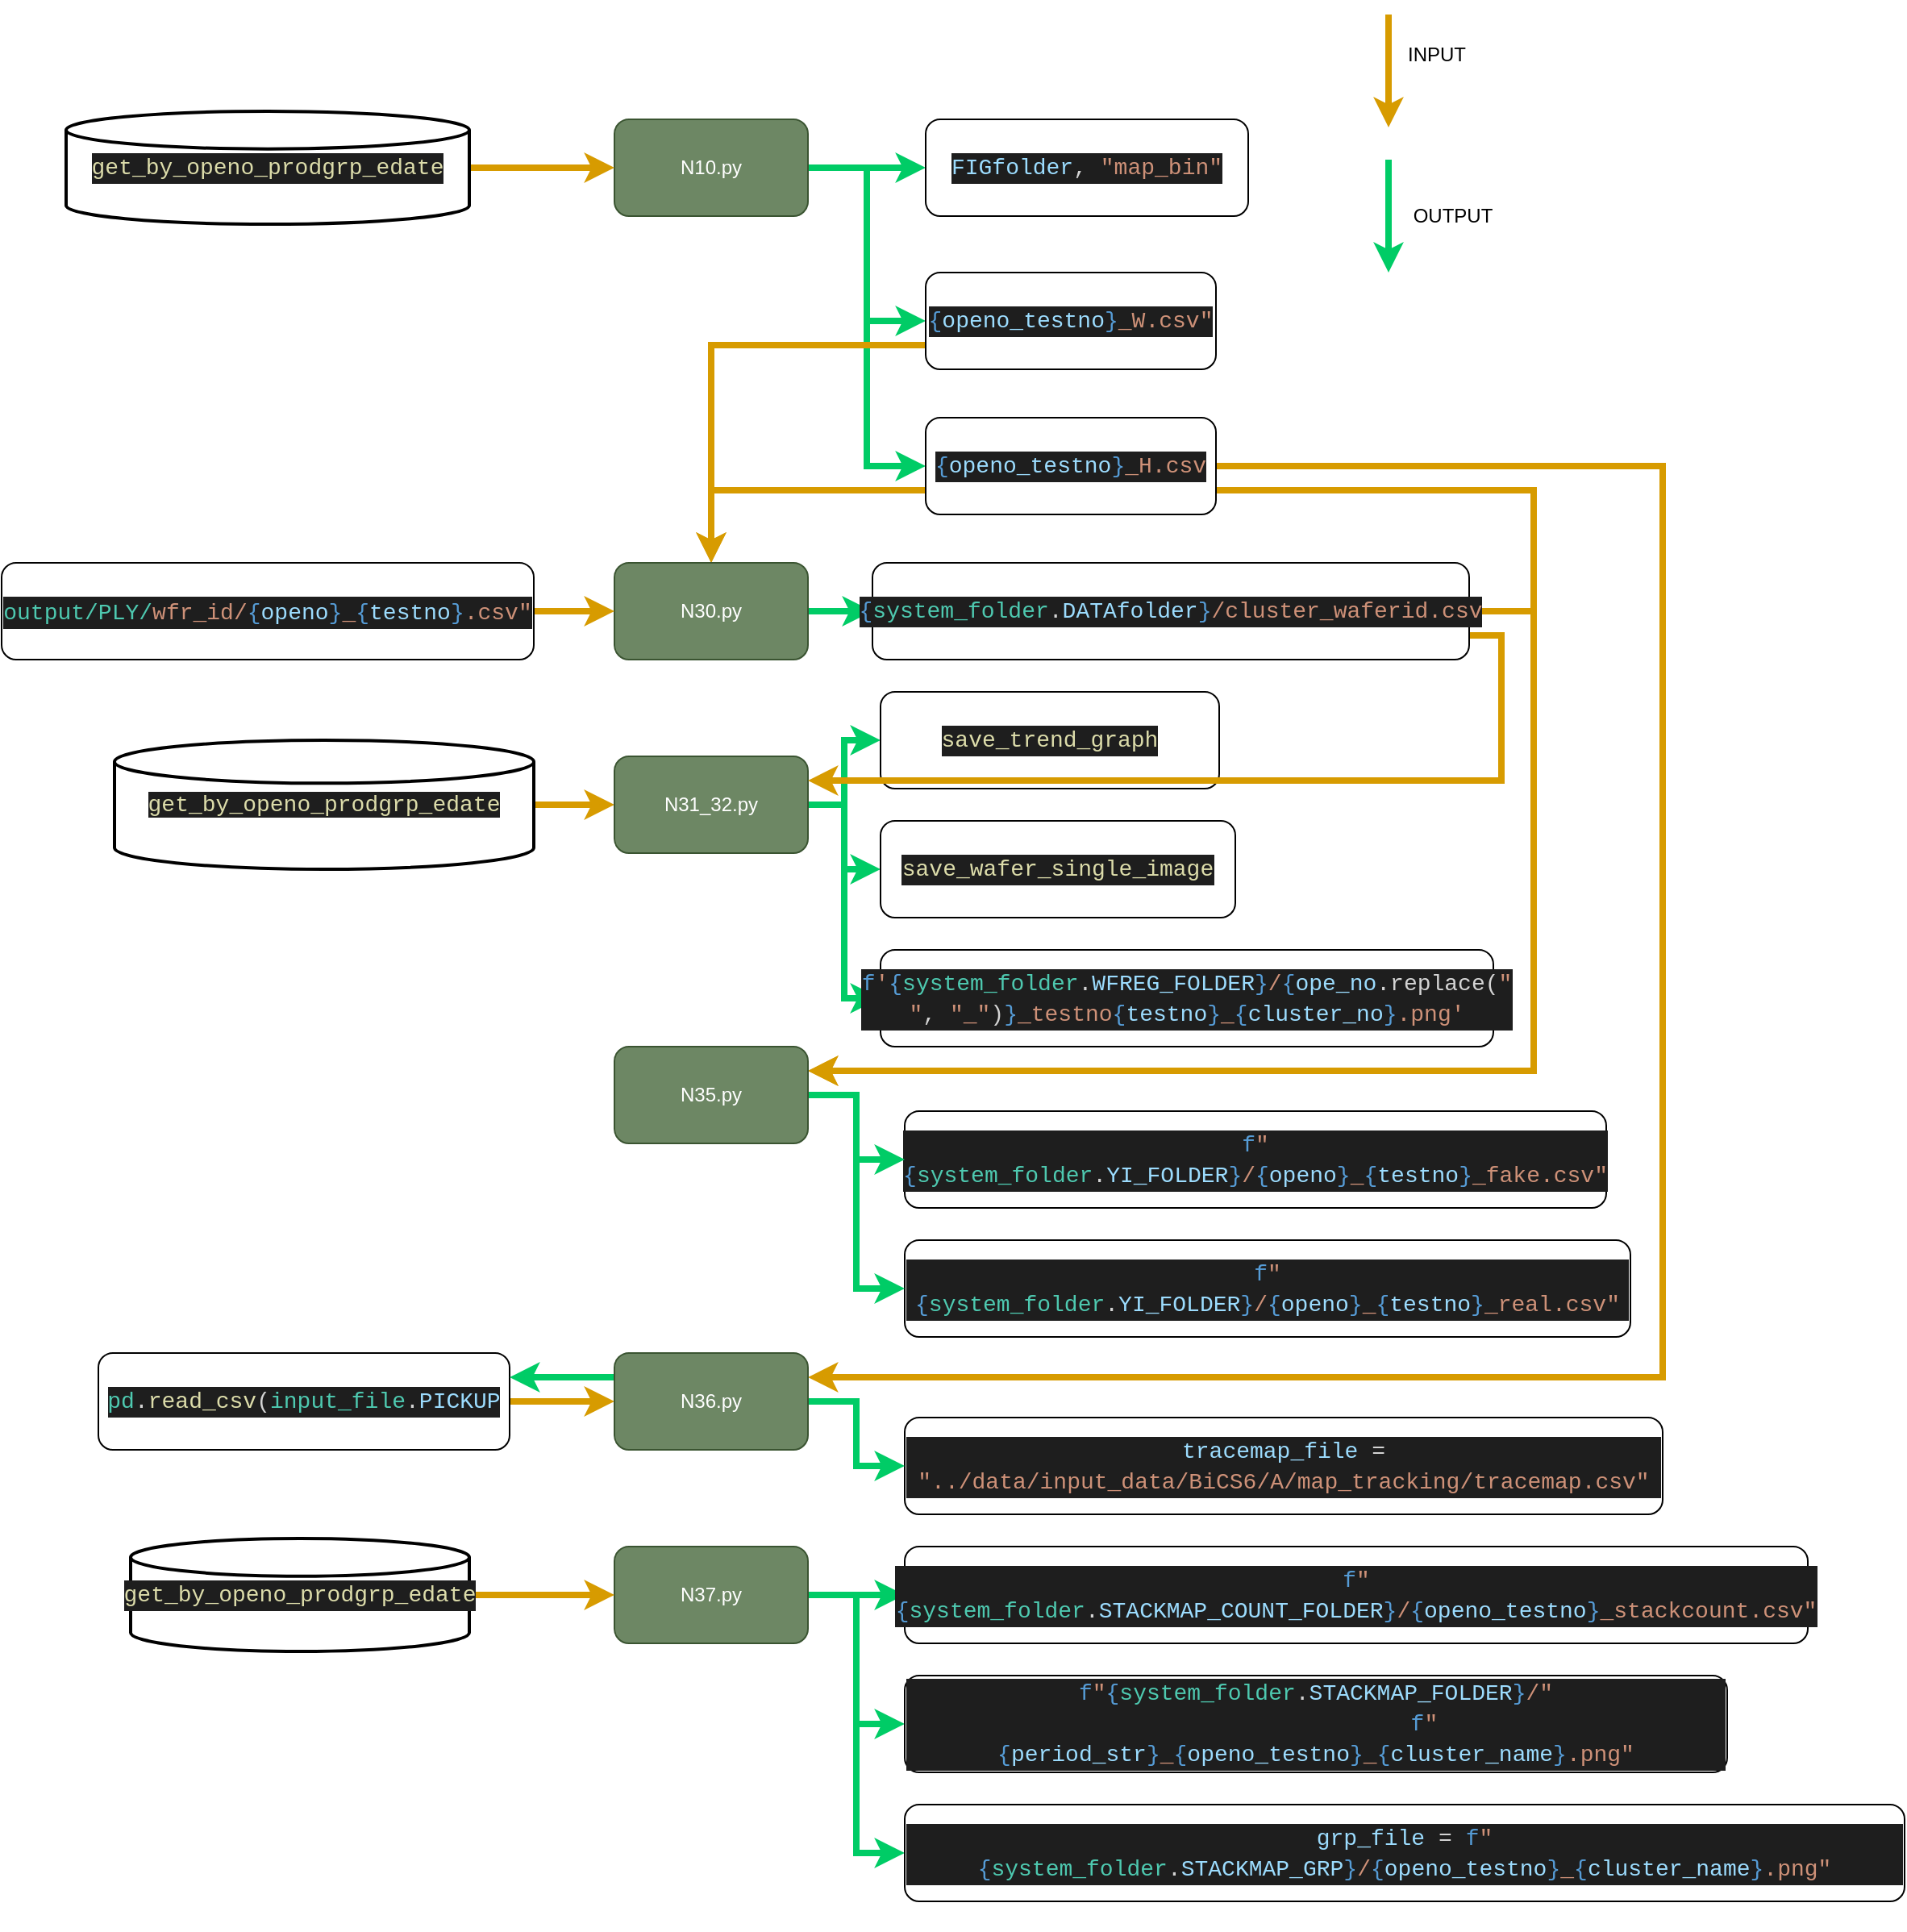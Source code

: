 <mxfile version="15.5.2" type="github">
  <diagram id="6iDU32mY2Nc6CBhis08E" name="Page-1">
    <mxGraphModel dx="2090" dy="643" grid="1" gridSize="10" guides="1" tooltips="1" connect="1" arrows="1" fold="1" page="1" pageScale="1" pageWidth="850" pageHeight="1100" math="0" shadow="0">
      <root>
        <mxCell id="0" />
        <mxCell id="1" parent="0" />
        <mxCell id="aXDBIrbwVsfuyC3R2ou0-71" style="edgeStyle=orthogonalEdgeStyle;rounded=0;orthogonalLoop=1;jettySize=auto;html=1;exitX=1;exitY=0.5;exitDx=0;exitDy=0;entryX=0;entryY=0.5;entryDx=0;entryDy=0;strokeColor=#00CC66;strokeWidth=4;" edge="1" parent="1" source="aXDBIrbwVsfuyC3R2ou0-1" target="aXDBIrbwVsfuyC3R2ou0-23">
          <mxGeometry relative="1" as="geometry" />
        </mxCell>
        <mxCell id="aXDBIrbwVsfuyC3R2ou0-72" style="edgeStyle=orthogonalEdgeStyle;rounded=0;orthogonalLoop=1;jettySize=auto;html=1;exitX=1;exitY=0.5;exitDx=0;exitDy=0;entryX=0;entryY=0.5;entryDx=0;entryDy=0;strokeColor=#00CC66;strokeWidth=4;" edge="1" parent="1" source="aXDBIrbwVsfuyC3R2ou0-1" target="aXDBIrbwVsfuyC3R2ou0-7">
          <mxGeometry relative="1" as="geometry" />
        </mxCell>
        <mxCell id="aXDBIrbwVsfuyC3R2ou0-73" style="edgeStyle=orthogonalEdgeStyle;rounded=0;orthogonalLoop=1;jettySize=auto;html=1;exitX=1;exitY=0.5;exitDx=0;exitDy=0;entryX=0;entryY=0.5;entryDx=0;entryDy=0;strokeColor=#00CC66;strokeWidth=4;" edge="1" parent="1" source="aXDBIrbwVsfuyC3R2ou0-1" target="aXDBIrbwVsfuyC3R2ou0-8">
          <mxGeometry relative="1" as="geometry" />
        </mxCell>
        <mxCell id="aXDBIrbwVsfuyC3R2ou0-1" value="N10.py" style="rounded=1;whiteSpace=wrap;html=1;fillColor=#6d8764;strokeColor=#3A5431;fontColor=#ffffff;" vertex="1" parent="1">
          <mxGeometry x="260" y="105" width="120" height="60" as="geometry" />
        </mxCell>
        <mxCell id="aXDBIrbwVsfuyC3R2ou0-6" style="edgeStyle=orthogonalEdgeStyle;rounded=0;orthogonalLoop=1;jettySize=auto;html=1;fillColor=#ffe6cc;strokeColor=#D79B00;strokeWidth=4;" edge="1" parent="1">
          <mxGeometry relative="1" as="geometry">
            <mxPoint x="740" y="40" as="sourcePoint" />
            <mxPoint x="740" y="110" as="targetPoint" />
            <Array as="points">
              <mxPoint x="740" y="70" />
              <mxPoint x="740" y="70" />
            </Array>
          </mxGeometry>
        </mxCell>
        <mxCell id="aXDBIrbwVsfuyC3R2ou0-81" style="edgeStyle=orthogonalEdgeStyle;rounded=0;orthogonalLoop=1;jettySize=auto;html=1;exitX=0;exitY=0.75;exitDx=0;exitDy=0;entryX=0.5;entryY=0;entryDx=0;entryDy=0;strokeColor=#D79B00;strokeWidth=4;" edge="1" parent="1" source="aXDBIrbwVsfuyC3R2ou0-7" target="aXDBIrbwVsfuyC3R2ou0-16">
          <mxGeometry relative="1" as="geometry" />
        </mxCell>
        <mxCell id="aXDBIrbwVsfuyC3R2ou0-7" value="&lt;div style=&quot;color: rgb(212 , 212 , 212) ; background-color: rgb(30 , 30 , 30) ; font-family: &amp;#34;consolas&amp;#34; , &amp;#34;courier new&amp;#34; , monospace ; font-size: 14px ; line-height: 19px&quot;&gt;&lt;span style=&quot;color: #569cd6&quot;&gt;{&lt;/span&gt;&lt;span style=&quot;color: #9cdcfe&quot;&gt;openo_testno&lt;/span&gt;&lt;span style=&quot;color: #569cd6&quot;&gt;}&lt;/span&gt;&lt;span style=&quot;color: #ce9178&quot;&gt;_W.csv&quot;&lt;/span&gt;&lt;/div&gt;" style="rounded=1;whiteSpace=wrap;html=1;" vertex="1" parent="1">
          <mxGeometry x="453" y="200" width="180" height="60" as="geometry" />
        </mxCell>
        <mxCell id="aXDBIrbwVsfuyC3R2ou0-77" style="edgeStyle=orthogonalEdgeStyle;rounded=0;orthogonalLoop=1;jettySize=auto;html=1;exitX=0;exitY=0.75;exitDx=0;exitDy=0;entryX=0.5;entryY=0;entryDx=0;entryDy=0;strokeColor=#D79B00;strokeWidth=4;" edge="1" parent="1" source="aXDBIrbwVsfuyC3R2ou0-8" target="aXDBIrbwVsfuyC3R2ou0-16">
          <mxGeometry relative="1" as="geometry" />
        </mxCell>
        <mxCell id="aXDBIrbwVsfuyC3R2ou0-94" style="edgeStyle=orthogonalEdgeStyle;rounded=0;orthogonalLoop=1;jettySize=auto;html=1;exitX=1;exitY=0.75;exitDx=0;exitDy=0;entryX=1;entryY=0.25;entryDx=0;entryDy=0;strokeColor=#D79B00;strokeWidth=4;" edge="1" parent="1" source="aXDBIrbwVsfuyC3R2ou0-8" target="aXDBIrbwVsfuyC3R2ou0-88">
          <mxGeometry relative="1" as="geometry">
            <Array as="points">
              <mxPoint x="830" y="335" />
              <mxPoint x="830" y="695" />
            </Array>
          </mxGeometry>
        </mxCell>
        <mxCell id="aXDBIrbwVsfuyC3R2ou0-100" style="edgeStyle=orthogonalEdgeStyle;rounded=0;orthogonalLoop=1;jettySize=auto;html=1;exitX=1;exitY=0.5;exitDx=0;exitDy=0;entryX=1;entryY=0.25;entryDx=0;entryDy=0;strokeColor=#D79B00;strokeWidth=4;" edge="1" parent="1" source="aXDBIrbwVsfuyC3R2ou0-8" target="aXDBIrbwVsfuyC3R2ou0-99">
          <mxGeometry relative="1" as="geometry">
            <Array as="points">
              <mxPoint x="910" y="320" />
              <mxPoint x="910" y="885" />
            </Array>
          </mxGeometry>
        </mxCell>
        <mxCell id="aXDBIrbwVsfuyC3R2ou0-8" value="&lt;div style=&quot;color: rgb(212 , 212 , 212) ; background-color: rgb(30 , 30 , 30) ; font-family: &amp;#34;consolas&amp;#34; , &amp;#34;courier new&amp;#34; , monospace ; font-size: 14px ; line-height: 19px&quot;&gt;&lt;div style=&quot;font-family: &amp;#34;consolas&amp;#34; , &amp;#34;courier new&amp;#34; , monospace ; line-height: 19px&quot;&gt;&lt;span style=&quot;color: #569cd6&quot;&gt;{&lt;/span&gt;&lt;span style=&quot;color: #9cdcfe&quot;&gt;openo_testno&lt;/span&gt;&lt;span style=&quot;color: #569cd6&quot;&gt;}&lt;/span&gt;&lt;span style=&quot;color: #ce9178&quot;&gt;_H.csv&lt;/span&gt;&lt;/div&gt;&lt;/div&gt;" style="rounded=1;whiteSpace=wrap;html=1;" vertex="1" parent="1">
          <mxGeometry x="453" y="290" width="180" height="60" as="geometry" />
        </mxCell>
        <mxCell id="aXDBIrbwVsfuyC3R2ou0-13" style="edgeStyle=orthogonalEdgeStyle;rounded=0;orthogonalLoop=1;jettySize=auto;html=1;fillColor=#ffe6cc;strokeColor=#00CC66;strokeWidth=4;" edge="1" parent="1">
          <mxGeometry relative="1" as="geometry">
            <mxPoint x="740" y="130" as="sourcePoint" />
            <mxPoint x="740" y="200" as="targetPoint" />
            <Array as="points">
              <mxPoint x="740" y="180" />
              <mxPoint x="740" y="180" />
            </Array>
          </mxGeometry>
        </mxCell>
        <mxCell id="aXDBIrbwVsfuyC3R2ou0-82" style="edgeStyle=orthogonalEdgeStyle;rounded=0;orthogonalLoop=1;jettySize=auto;html=1;exitX=1;exitY=0.5;exitDx=0;exitDy=0;entryX=0;entryY=0.5;entryDx=0;entryDy=0;strokeColor=#00CC66;strokeWidth=4;" edge="1" parent="1" source="aXDBIrbwVsfuyC3R2ou0-16" target="aXDBIrbwVsfuyC3R2ou0-79">
          <mxGeometry relative="1" as="geometry" />
        </mxCell>
        <mxCell id="aXDBIrbwVsfuyC3R2ou0-16" value="N30.py" style="rounded=1;whiteSpace=wrap;html=1;fillColor=#6d8764;strokeColor=#3A5431;fontColor=#ffffff;" vertex="1" parent="1">
          <mxGeometry x="260" y="380" width="120" height="60" as="geometry" />
        </mxCell>
        <mxCell id="aXDBIrbwVsfuyC3R2ou0-25" style="edgeStyle=orthogonalEdgeStyle;rounded=0;orthogonalLoop=1;jettySize=auto;html=1;strokeColor=#D79B00;strokeWidth=4;" edge="1" parent="1" source="aXDBIrbwVsfuyC3R2ou0-19" target="aXDBIrbwVsfuyC3R2ou0-16">
          <mxGeometry relative="1" as="geometry" />
        </mxCell>
        <mxCell id="aXDBIrbwVsfuyC3R2ou0-19" value="&lt;div style=&quot;background-color: rgb(30 , 30 , 30) ; font-size: 14px ; line-height: 19px&quot;&gt;&lt;font color=&quot;#4ec9b0&quot; face=&quot;consolas, courier new, monospace&quot;&gt;output/PLY/&lt;/font&gt;&lt;span style=&quot;color: rgb(206 , 145 , 120) ; font-family: &amp;#34;consolas&amp;#34; , &amp;#34;courier new&amp;#34; , monospace&quot;&gt;wfr_id&lt;/span&gt;&lt;span style=&quot;color: rgb(206 , 145 , 120) ; font-family: &amp;#34;consolas&amp;#34; , &amp;#34;courier new&amp;#34; , monospace&quot;&gt;/&lt;/span&gt;&lt;span style=&quot;color: rgb(86 , 156 , 214) ; font-family: &amp;#34;consolas&amp;#34; , &amp;#34;courier new&amp;#34; , monospace&quot;&gt;{&lt;/span&gt;&lt;span style=&quot;color: rgb(156 , 220 , 254) ; font-family: &amp;#34;consolas&amp;#34; , &amp;#34;courier new&amp;#34; , monospace&quot;&gt;openo&lt;/span&gt;&lt;span style=&quot;color: rgb(86 , 156 , 214) ; font-family: &amp;#34;consolas&amp;#34; , &amp;#34;courier new&amp;#34; , monospace&quot;&gt;}&lt;/span&gt;&lt;span style=&quot;color: rgb(206 , 145 , 120) ; font-family: &amp;#34;consolas&amp;#34; , &amp;#34;courier new&amp;#34; , monospace&quot;&gt;_&lt;/span&gt;&lt;span style=&quot;color: rgb(86 , 156 , 214) ; font-family: &amp;#34;consolas&amp;#34; , &amp;#34;courier new&amp;#34; , monospace&quot;&gt;{&lt;/span&gt;&lt;span style=&quot;color: rgb(156 , 220 , 254) ; font-family: &amp;#34;consolas&amp;#34; , &amp;#34;courier new&amp;#34; , monospace&quot;&gt;testno&lt;/span&gt;&lt;span style=&quot;color: rgb(86 , 156 , 214) ; font-family: &amp;#34;consolas&amp;#34; , &amp;#34;courier new&amp;#34; , monospace&quot;&gt;}&lt;/span&gt;&lt;span style=&quot;color: rgb(206 , 145 , 120) ; font-family: &amp;#34;consolas&amp;#34; , &amp;#34;courier new&amp;#34; , monospace&quot;&gt;.csv&quot;&lt;/span&gt;&lt;/div&gt;" style="rounded=1;whiteSpace=wrap;html=1;" vertex="1" parent="1">
          <mxGeometry x="-120" y="380" width="330" height="60" as="geometry" />
        </mxCell>
        <mxCell id="aXDBIrbwVsfuyC3R2ou0-23" value="&lt;div style=&quot;color: rgb(212 , 212 , 212) ; background-color: rgb(30 , 30 , 30) ; font-family: &amp;#34;consolas&amp;#34; , &amp;#34;courier new&amp;#34; , monospace ; font-size: 14px ; line-height: 19px&quot;&gt;&lt;span style=&quot;color: #9cdcfe&quot;&gt;FIGfolder&lt;/span&gt;, &lt;span style=&quot;color: #ce9178&quot;&gt;&quot;map_bin&quot;&lt;/span&gt;&lt;/div&gt;" style="rounded=1;whiteSpace=wrap;html=1;" vertex="1" parent="1">
          <mxGeometry x="453" y="105" width="200" height="60" as="geometry" />
        </mxCell>
        <mxCell id="aXDBIrbwVsfuyC3R2ou0-70" style="edgeStyle=orthogonalEdgeStyle;rounded=0;orthogonalLoop=1;jettySize=auto;html=1;exitX=1;exitY=0.5;exitDx=0;exitDy=0;exitPerimeter=0;entryX=0;entryY=0.5;entryDx=0;entryDy=0;strokeColor=#D79B00;strokeWidth=4;" edge="1" parent="1" source="aXDBIrbwVsfuyC3R2ou0-29" target="aXDBIrbwVsfuyC3R2ou0-1">
          <mxGeometry relative="1" as="geometry" />
        </mxCell>
        <mxCell id="aXDBIrbwVsfuyC3R2ou0-29" value="&lt;div style=&quot;color: rgb(212 , 212 , 212) ; background-color: rgb(30 , 30 , 30) ; font-family: &amp;#34;consolas&amp;#34; , &amp;#34;courier new&amp;#34; , monospace ; font-size: 14px ; line-height: 19px&quot;&gt;&lt;span style=&quot;color: #dcdcaa&quot;&gt;get_by_openo_prodgrp_edate&lt;/span&gt;&lt;/div&gt;" style="strokeWidth=2;html=1;shape=mxgraph.flowchart.database;whiteSpace=wrap;" vertex="1" parent="1">
          <mxGeometry x="-80" y="100" width="250" height="70" as="geometry" />
        </mxCell>
        <mxCell id="aXDBIrbwVsfuyC3R2ou0-41" style="edgeStyle=orthogonalEdgeStyle;rounded=0;orthogonalLoop=1;jettySize=auto;html=1;exitX=1;exitY=0.5;exitDx=0;exitDy=0;exitPerimeter=0;entryX=0;entryY=0.5;entryDx=0;entryDy=0;strokeColor=#D79B00;strokeWidth=4;" edge="1" parent="1" source="aXDBIrbwVsfuyC3R2ou0-34" target="aXDBIrbwVsfuyC3R2ou0-40">
          <mxGeometry relative="1" as="geometry" />
        </mxCell>
        <mxCell id="aXDBIrbwVsfuyC3R2ou0-34" value="&lt;span style=&quot;color: rgb(220 , 220 , 170) ; font-family: &amp;#34;consolas&amp;#34; , &amp;#34;courier new&amp;#34; , monospace ; font-size: 14px ; background-color: rgb(30 , 30 , 30)&quot;&gt;get_by_openo_prodgrp_edate&lt;/span&gt;" style="strokeWidth=2;html=1;shape=mxgraph.flowchart.database;whiteSpace=wrap;" vertex="1" parent="1">
          <mxGeometry x="-50" y="490" width="260" height="80" as="geometry" />
        </mxCell>
        <mxCell id="aXDBIrbwVsfuyC3R2ou0-85" style="edgeStyle=orthogonalEdgeStyle;rounded=0;orthogonalLoop=1;jettySize=auto;html=1;exitX=1;exitY=0.5;exitDx=0;exitDy=0;entryX=0;entryY=0.5;entryDx=0;entryDy=0;strokeColor=#00CC66;strokeWidth=4;" edge="1" parent="1" source="aXDBIrbwVsfuyC3R2ou0-40" target="aXDBIrbwVsfuyC3R2ou0-43">
          <mxGeometry relative="1" as="geometry" />
        </mxCell>
        <mxCell id="aXDBIrbwVsfuyC3R2ou0-86" style="edgeStyle=orthogonalEdgeStyle;rounded=0;orthogonalLoop=1;jettySize=auto;html=1;exitX=1;exitY=0.5;exitDx=0;exitDy=0;entryX=0;entryY=0.5;entryDx=0;entryDy=0;strokeColor=#00CC66;strokeWidth=4;" edge="1" parent="1" source="aXDBIrbwVsfuyC3R2ou0-40" target="aXDBIrbwVsfuyC3R2ou0-46">
          <mxGeometry relative="1" as="geometry" />
        </mxCell>
        <mxCell id="aXDBIrbwVsfuyC3R2ou0-87" style="edgeStyle=orthogonalEdgeStyle;rounded=0;orthogonalLoop=1;jettySize=auto;html=1;exitX=1;exitY=0.5;exitDx=0;exitDy=0;entryX=0;entryY=0.5;entryDx=0;entryDy=0;strokeColor=#00CC66;strokeWidth=4;" edge="1" parent="1" source="aXDBIrbwVsfuyC3R2ou0-40" target="aXDBIrbwVsfuyC3R2ou0-45">
          <mxGeometry relative="1" as="geometry" />
        </mxCell>
        <mxCell id="aXDBIrbwVsfuyC3R2ou0-40" value="N31_32.py" style="rounded=1;whiteSpace=wrap;html=1;fillColor=#6d8764;fontColor=#ffffff;strokeColor=#3A5431;" vertex="1" parent="1">
          <mxGeometry x="260" y="500" width="120" height="60" as="geometry" />
        </mxCell>
        <mxCell id="aXDBIrbwVsfuyC3R2ou0-43" value="&lt;div style=&quot;color: rgb(212 , 212 , 212) ; background-color: rgb(30 , 30 , 30) ; font-family: &amp;#34;consolas&amp;#34; , &amp;#34;courier new&amp;#34; , monospace ; font-size: 14px ; line-height: 19px&quot;&gt;&lt;span style=&quot;color: #dcdcaa&quot;&gt;save_trend_graph&lt;/span&gt;&lt;/div&gt;" style="rounded=1;whiteSpace=wrap;html=1;" vertex="1" parent="1">
          <mxGeometry x="425" y="460" width="210" height="60" as="geometry" />
        </mxCell>
        <mxCell id="aXDBIrbwVsfuyC3R2ou0-45" value="&lt;div style=&quot;color: rgb(212 , 212 , 212) ; background-color: rgb(30 , 30 , 30) ; font-family: &amp;#34;consolas&amp;#34; , &amp;#34;courier new&amp;#34; , monospace ; font-size: 14px ; line-height: 19px&quot;&gt;&lt;span style=&quot;color: #569cd6&quot;&gt;f&lt;/span&gt;&lt;span style=&quot;color: #ce9178&quot;&gt;&#39;&lt;/span&gt;&lt;span style=&quot;color: #569cd6&quot;&gt;{&lt;/span&gt;&lt;span style=&quot;color: #4ec9b0&quot;&gt;system_folder&lt;/span&gt;.&lt;span style=&quot;color: #9cdcfe&quot;&gt;WFREG_FOLDER&lt;/span&gt;&lt;span style=&quot;color: #569cd6&quot;&gt;}&lt;/span&gt;&lt;span style=&quot;color: #ce9178&quot;&gt;/&lt;/span&gt;&lt;span style=&quot;color: #569cd6&quot;&gt;{&lt;/span&gt;&lt;span style=&quot;color: #9cdcfe&quot;&gt;ope_no&lt;/span&gt;.replace(&lt;span style=&quot;color: #ce9178&quot;&gt;&quot; &quot;&lt;/span&gt;, &lt;span style=&quot;color: #ce9178&quot;&gt;&quot;_&quot;&lt;/span&gt;)&lt;span style=&quot;color: #569cd6&quot;&gt;}&lt;/span&gt;&lt;span style=&quot;color: #ce9178&quot;&gt;_testno&lt;/span&gt;&lt;span style=&quot;color: #569cd6&quot;&gt;{&lt;/span&gt;&lt;span style=&quot;color: #9cdcfe&quot;&gt;testno&lt;/span&gt;&lt;span style=&quot;color: #569cd6&quot;&gt;}&lt;/span&gt;&lt;span style=&quot;color: #ce9178&quot;&gt;_&lt;/span&gt;&lt;span style=&quot;color: #569cd6&quot;&gt;{&lt;/span&gt;&lt;span style=&quot;color: #9cdcfe&quot;&gt;cluster_no&lt;/span&gt;&lt;span style=&quot;color: #569cd6&quot;&gt;}&lt;/span&gt;&lt;span style=&quot;color: #ce9178&quot;&gt;.png&#39;&lt;/span&gt;&lt;/div&gt;" style="rounded=1;whiteSpace=wrap;html=1;" vertex="1" parent="1">
          <mxGeometry x="425" y="620" width="380" height="60" as="geometry" />
        </mxCell>
        <mxCell id="aXDBIrbwVsfuyC3R2ou0-46" value="&lt;div style=&quot;color: rgb(212 , 212 , 212) ; background-color: rgb(30 , 30 , 30) ; font-family: &amp;#34;consolas&amp;#34; , &amp;#34;courier new&amp;#34; , monospace ; font-size: 14px ; line-height: 19px&quot;&gt;&lt;span style=&quot;color: #dcdcaa&quot;&gt;save_wafer_single_image&lt;/span&gt;&lt;/div&gt;" style="rounded=1;whiteSpace=wrap;html=1;" vertex="1" parent="1">
          <mxGeometry x="425" y="540" width="220" height="60" as="geometry" />
        </mxCell>
        <mxCell id="aXDBIrbwVsfuyC3R2ou0-54" value="&lt;div style=&quot;color: rgb(212 , 212 , 212) ; background-color: rgb(30 , 30 , 30) ; font-family: &amp;#34;consolas&amp;#34; , &amp;#34;courier new&amp;#34; , monospace ; font-size: 14px ; line-height: 19px&quot;&gt;&lt;span style=&quot;color: #569cd6&quot;&gt;f&lt;/span&gt;&lt;span style=&quot;color: #ce9178&quot;&gt;&quot;&lt;/span&gt;&lt;span style=&quot;color: #569cd6&quot;&gt;{&lt;/span&gt;&lt;span style=&quot;color: #4ec9b0&quot;&gt;system_folder&lt;/span&gt;.&lt;span style=&quot;color: #9cdcfe&quot;&gt;YI_FOLDER&lt;/span&gt;&lt;span style=&quot;color: #569cd6&quot;&gt;}&lt;/span&gt;&lt;span style=&quot;color: #ce9178&quot;&gt;/&lt;/span&gt;&lt;span style=&quot;color: #569cd6&quot;&gt;{&lt;/span&gt;&lt;span style=&quot;color: #9cdcfe&quot;&gt;openo&lt;/span&gt;&lt;span style=&quot;color: #569cd6&quot;&gt;}&lt;/span&gt;&lt;span style=&quot;color: #ce9178&quot;&gt;_&lt;/span&gt;&lt;span style=&quot;color: #569cd6&quot;&gt;{&lt;/span&gt;&lt;span style=&quot;color: #9cdcfe&quot;&gt;testno&lt;/span&gt;&lt;span style=&quot;color: #569cd6&quot;&gt;}&lt;/span&gt;&lt;span style=&quot;color: #ce9178&quot;&gt;_real.csv&quot;&lt;/span&gt;&lt;/div&gt;" style="rounded=1;whiteSpace=wrap;html=1;" vertex="1" parent="1">
          <mxGeometry x="440" y="800" width="450" height="60" as="geometry" />
        </mxCell>
        <mxCell id="aXDBIrbwVsfuyC3R2ou0-55" value="&lt;div style=&quot;color: rgb(212 , 212 , 212) ; background-color: rgb(30 , 30 , 30) ; font-family: &amp;#34;consolas&amp;#34; , &amp;#34;courier new&amp;#34; , monospace ; font-size: 14px ; line-height: 19px&quot;&gt;&lt;span style=&quot;color: #569cd6&quot;&gt;f&lt;/span&gt;&lt;span style=&quot;color: #ce9178&quot;&gt;&quot;&lt;/span&gt;&lt;span style=&quot;color: #569cd6&quot;&gt;{&lt;/span&gt;&lt;span style=&quot;color: #4ec9b0&quot;&gt;system_folder&lt;/span&gt;.&lt;span style=&quot;color: #9cdcfe&quot;&gt;YI_FOLDER&lt;/span&gt;&lt;span style=&quot;color: #569cd6&quot;&gt;}&lt;/span&gt;&lt;span style=&quot;color: #ce9178&quot;&gt;/&lt;/span&gt;&lt;span style=&quot;color: #569cd6&quot;&gt;{&lt;/span&gt;&lt;span style=&quot;color: #9cdcfe&quot;&gt;openo&lt;/span&gt;&lt;span style=&quot;color: #569cd6&quot;&gt;}&lt;/span&gt;&lt;span style=&quot;color: #ce9178&quot;&gt;_&lt;/span&gt;&lt;span style=&quot;color: #569cd6&quot;&gt;{&lt;/span&gt;&lt;span style=&quot;color: #9cdcfe&quot;&gt;testno&lt;/span&gt;&lt;span style=&quot;color: #569cd6&quot;&gt;}&lt;/span&gt;&lt;span style=&quot;color: #ce9178&quot;&gt;_fake.csv&quot;&lt;/span&gt;&lt;/div&gt;" style="rounded=1;whiteSpace=wrap;html=1;" vertex="1" parent="1">
          <mxGeometry x="440" y="720" width="435" height="60" as="geometry" />
        </mxCell>
        <mxCell id="aXDBIrbwVsfuyC3R2ou0-101" style="edgeStyle=orthogonalEdgeStyle;rounded=0;orthogonalLoop=1;jettySize=auto;html=1;exitX=1;exitY=0.5;exitDx=0;exitDy=0;entryX=0;entryY=0.5;entryDx=0;entryDy=0;strokeColor=#D79B00;strokeWidth=4;" edge="1" parent="1" source="aXDBIrbwVsfuyC3R2ou0-59" target="aXDBIrbwVsfuyC3R2ou0-99">
          <mxGeometry relative="1" as="geometry" />
        </mxCell>
        <mxCell id="aXDBIrbwVsfuyC3R2ou0-59" value="&#xa;&#xa;&lt;div style=&quot;color: rgb(212, 212, 212); background-color: rgb(30, 30, 30); font-family: consolas, &amp;quot;courier new&amp;quot;, monospace; font-weight: normal; font-size: 14px; line-height: 19px;&quot;&gt;&lt;div&gt;&lt;span style=&quot;color: #4ec9b0&quot;&gt;pd&lt;/span&gt;&lt;span style=&quot;color: #d4d4d4&quot;&gt;.&lt;/span&gt;&lt;span style=&quot;color: #dcdcaa&quot;&gt;read_csv&lt;/span&gt;&lt;span style=&quot;color: #d4d4d4&quot;&gt;(&lt;/span&gt;&lt;span style=&quot;color: #4ec9b0&quot;&gt;input_file&lt;/span&gt;&lt;span style=&quot;color: #d4d4d4&quot;&gt;.&lt;/span&gt;&lt;span style=&quot;color: #9cdcfe&quot;&gt;PICKUP&lt;/span&gt;&lt;/div&gt;&lt;/div&gt;&#xa;&#xa;" style="rounded=1;whiteSpace=wrap;html=1;" vertex="1" parent="1">
          <mxGeometry x="-60" y="870" width="255" height="60" as="geometry" />
        </mxCell>
        <mxCell id="aXDBIrbwVsfuyC3R2ou0-64" value="&lt;div style=&quot;color: rgb(212 , 212 , 212) ; background-color: rgb(30 , 30 , 30) ; font-family: &amp;#34;consolas&amp;#34; , &amp;#34;courier new&amp;#34; , monospace ; font-size: 14px ; line-height: 19px&quot;&gt;&lt;span style=&quot;color: #9cdcfe&quot;&gt;tracemap_file&lt;/span&gt; = &lt;span style=&quot;color: #ce9178&quot;&gt;&quot;../data/input_data/BiCS6/A/map_tracking/tracemap.csv&quot;&lt;/span&gt;&lt;/div&gt;" style="rounded=1;whiteSpace=wrap;html=1;" vertex="1" parent="1">
          <mxGeometry x="440" y="910" width="470" height="60" as="geometry" />
        </mxCell>
        <mxCell id="aXDBIrbwVsfuyC3R2ou0-67" value="INPUT" style="text;html=1;strokeColor=none;fillColor=none;align=center;verticalAlign=middle;whiteSpace=wrap;rounded=0;" vertex="1" parent="1">
          <mxGeometry x="740" y="50" width="60" height="30" as="geometry" />
        </mxCell>
        <mxCell id="aXDBIrbwVsfuyC3R2ou0-68" value="OUTPUT" style="text;html=1;strokeColor=none;fillColor=none;align=center;verticalAlign=middle;whiteSpace=wrap;rounded=0;" vertex="1" parent="1">
          <mxGeometry x="750" y="150" width="60" height="30" as="geometry" />
        </mxCell>
        <mxCell id="aXDBIrbwVsfuyC3R2ou0-115" style="edgeStyle=orthogonalEdgeStyle;rounded=0;orthogonalLoop=1;jettySize=auto;html=1;exitX=1;exitY=0.75;exitDx=0;exitDy=0;entryX=1;entryY=0.25;entryDx=0;entryDy=0;strokeColor=#D79B00;strokeWidth=4;" edge="1" parent="1" source="aXDBIrbwVsfuyC3R2ou0-79" target="aXDBIrbwVsfuyC3R2ou0-40">
          <mxGeometry relative="1" as="geometry">
            <Array as="points">
              <mxPoint x="810" y="425" />
              <mxPoint x="810" y="515" />
            </Array>
          </mxGeometry>
        </mxCell>
        <mxCell id="aXDBIrbwVsfuyC3R2ou0-116" style="edgeStyle=orthogonalEdgeStyle;rounded=0;orthogonalLoop=1;jettySize=auto;html=1;exitX=1;exitY=0.5;exitDx=0;exitDy=0;entryX=1;entryY=0.25;entryDx=0;entryDy=0;strokeColor=#D79B00;strokeWidth=4;" edge="1" parent="1" source="aXDBIrbwVsfuyC3R2ou0-79" target="aXDBIrbwVsfuyC3R2ou0-88">
          <mxGeometry relative="1" as="geometry">
            <Array as="points">
              <mxPoint x="830" y="410" />
              <mxPoint x="830" y="695" />
            </Array>
          </mxGeometry>
        </mxCell>
        <mxCell id="aXDBIrbwVsfuyC3R2ou0-79" value="&lt;div style=&quot;color: rgb(212 , 212 , 212) ; background-color: rgb(30 , 30 , 30) ; font-family: &amp;#34;consolas&amp;#34; , &amp;#34;courier new&amp;#34; , monospace ; font-size: 14px ; line-height: 19px&quot;&gt;&lt;span style=&quot;color: #569cd6&quot;&gt;{&lt;/span&gt;&lt;span style=&quot;color: #4ec9b0&quot;&gt;system_folder&lt;/span&gt;.&lt;span style=&quot;color: #9cdcfe&quot;&gt;DATAfolder&lt;/span&gt;&lt;span style=&quot;color: #569cd6&quot;&gt;}&lt;/span&gt;&lt;span style=&quot;color: #ce9178&quot;&gt;/cluster_waferid.csv&lt;/span&gt;&lt;/div&gt;" style="rounded=1;whiteSpace=wrap;html=1;" vertex="1" parent="1">
          <mxGeometry x="420" y="380" width="370" height="60" as="geometry" />
        </mxCell>
        <mxCell id="aXDBIrbwVsfuyC3R2ou0-97" style="edgeStyle=orthogonalEdgeStyle;rounded=0;orthogonalLoop=1;jettySize=auto;html=1;exitX=1;exitY=0.5;exitDx=0;exitDy=0;entryX=0;entryY=0.5;entryDx=0;entryDy=0;strokeColor=#00CC66;strokeWidth=4;" edge="1" parent="1" source="aXDBIrbwVsfuyC3R2ou0-88" target="aXDBIrbwVsfuyC3R2ou0-55">
          <mxGeometry relative="1" as="geometry" />
        </mxCell>
        <mxCell id="aXDBIrbwVsfuyC3R2ou0-98" style="edgeStyle=orthogonalEdgeStyle;rounded=0;orthogonalLoop=1;jettySize=auto;html=1;exitX=1;exitY=0.5;exitDx=0;exitDy=0;entryX=0;entryY=0.5;entryDx=0;entryDy=0;strokeColor=#00CC66;strokeWidth=4;" edge="1" parent="1" source="aXDBIrbwVsfuyC3R2ou0-88" target="aXDBIrbwVsfuyC3R2ou0-54">
          <mxGeometry relative="1" as="geometry" />
        </mxCell>
        <mxCell id="aXDBIrbwVsfuyC3R2ou0-88" value="N35.py" style="rounded=1;whiteSpace=wrap;html=1;fillColor=#6d8764;fontColor=#ffffff;strokeColor=#3A5431;" vertex="1" parent="1">
          <mxGeometry x="260" y="680" width="120" height="60" as="geometry" />
        </mxCell>
        <mxCell id="aXDBIrbwVsfuyC3R2ou0-102" style="edgeStyle=orthogonalEdgeStyle;rounded=0;orthogonalLoop=1;jettySize=auto;html=1;exitX=0;exitY=0.25;exitDx=0;exitDy=0;entryX=1;entryY=0.25;entryDx=0;entryDy=0;strokeColor=#00CC66;strokeWidth=4;" edge="1" parent="1" source="aXDBIrbwVsfuyC3R2ou0-99" target="aXDBIrbwVsfuyC3R2ou0-59">
          <mxGeometry relative="1" as="geometry" />
        </mxCell>
        <mxCell id="aXDBIrbwVsfuyC3R2ou0-103" style="edgeStyle=orthogonalEdgeStyle;rounded=0;orthogonalLoop=1;jettySize=auto;html=1;exitX=1;exitY=0.5;exitDx=0;exitDy=0;entryX=0;entryY=0.5;entryDx=0;entryDy=0;strokeColor=#00CC66;strokeWidth=4;" edge="1" parent="1" source="aXDBIrbwVsfuyC3R2ou0-99" target="aXDBIrbwVsfuyC3R2ou0-64">
          <mxGeometry relative="1" as="geometry" />
        </mxCell>
        <mxCell id="aXDBIrbwVsfuyC3R2ou0-99" value="N36.py" style="rounded=1;whiteSpace=wrap;html=1;fillColor=#6d8764;fontColor=#ffffff;strokeColor=#3A5431;" vertex="1" parent="1">
          <mxGeometry x="260" y="870" width="120" height="60" as="geometry" />
        </mxCell>
        <mxCell id="aXDBIrbwVsfuyC3R2ou0-110" style="edgeStyle=orthogonalEdgeStyle;rounded=0;orthogonalLoop=1;jettySize=auto;html=1;exitX=1;exitY=0.5;exitDx=0;exitDy=0;entryX=0;entryY=0.5;entryDx=0;entryDy=0;strokeColor=#00CC66;strokeWidth=4;" edge="1" parent="1" source="aXDBIrbwVsfuyC3R2ou0-104" target="aXDBIrbwVsfuyC3R2ou0-107">
          <mxGeometry relative="1" as="geometry" />
        </mxCell>
        <mxCell id="aXDBIrbwVsfuyC3R2ou0-112" style="edgeStyle=orthogonalEdgeStyle;rounded=0;orthogonalLoop=1;jettySize=auto;html=1;exitX=1;exitY=0.5;exitDx=0;exitDy=0;entryX=0;entryY=0.5;entryDx=0;entryDy=0;strokeColor=#00CC66;strokeWidth=4;" edge="1" parent="1" source="aXDBIrbwVsfuyC3R2ou0-104" target="aXDBIrbwVsfuyC3R2ou0-111">
          <mxGeometry relative="1" as="geometry" />
        </mxCell>
        <mxCell id="aXDBIrbwVsfuyC3R2ou0-114" style="edgeStyle=orthogonalEdgeStyle;rounded=0;orthogonalLoop=1;jettySize=auto;html=1;exitX=1;exitY=0.5;exitDx=0;exitDy=0;entryX=0;entryY=0.5;entryDx=0;entryDy=0;strokeColor=#00CC66;strokeWidth=4;" edge="1" parent="1" source="aXDBIrbwVsfuyC3R2ou0-104" target="aXDBIrbwVsfuyC3R2ou0-113">
          <mxGeometry relative="1" as="geometry" />
        </mxCell>
        <mxCell id="aXDBIrbwVsfuyC3R2ou0-104" value="N37.py" style="rounded=1;whiteSpace=wrap;html=1;fillColor=#6d8764;fontColor=#ffffff;strokeColor=#3A5431;" vertex="1" parent="1">
          <mxGeometry x="260" y="990" width="120" height="60" as="geometry" />
        </mxCell>
        <mxCell id="aXDBIrbwVsfuyC3R2ou0-106" style="edgeStyle=orthogonalEdgeStyle;rounded=0;orthogonalLoop=1;jettySize=auto;html=1;exitX=1;exitY=0.5;exitDx=0;exitDy=0;exitPerimeter=0;entryX=0;entryY=0.5;entryDx=0;entryDy=0;strokeColor=#D79B00;strokeWidth=4;" edge="1" parent="1" source="aXDBIrbwVsfuyC3R2ou0-105" target="aXDBIrbwVsfuyC3R2ou0-104">
          <mxGeometry relative="1" as="geometry" />
        </mxCell>
        <mxCell id="aXDBIrbwVsfuyC3R2ou0-105" value="&lt;div style=&quot;color: rgb(212 , 212 , 212) ; background-color: rgb(30 , 30 , 30) ; font-family: &amp;#34;consolas&amp;#34; , &amp;#34;courier new&amp;#34; , monospace ; font-size: 14px ; line-height: 19px&quot;&gt;&lt;span style=&quot;color: #dcdcaa&quot;&gt;get_by_openo_prodgrp_edate&lt;/span&gt;&lt;/div&gt;" style="strokeWidth=2;html=1;shape=mxgraph.flowchart.database;whiteSpace=wrap;fillColor=#FFFFFF;" vertex="1" parent="1">
          <mxGeometry x="-40" y="985" width="210" height="70" as="geometry" />
        </mxCell>
        <mxCell id="aXDBIrbwVsfuyC3R2ou0-107" value="&lt;div style=&quot;color: rgb(212 , 212 , 212) ; background-color: rgb(30 , 30 , 30) ; font-family: &amp;#34;consolas&amp;#34; , &amp;#34;courier new&amp;#34; , monospace ; font-size: 14px ; line-height: 19px&quot;&gt;&lt;span style=&quot;color: #569cd6&quot;&gt;f&lt;/span&gt;&lt;span style=&quot;color: #ce9178&quot;&gt;&quot;&lt;/span&gt;&lt;span style=&quot;color: #569cd6&quot;&gt;{&lt;/span&gt;&lt;span style=&quot;color: #4ec9b0&quot;&gt;system_folder&lt;/span&gt;.&lt;span style=&quot;color: #9cdcfe&quot;&gt;STACKMAP_COUNT_FOLDER&lt;/span&gt;&lt;span style=&quot;color: #569cd6&quot;&gt;}&lt;/span&gt;&lt;span style=&quot;color: #ce9178&quot;&gt;/&lt;/span&gt;&lt;span style=&quot;color: #569cd6&quot;&gt;{&lt;/span&gt;&lt;span style=&quot;color: #9cdcfe&quot;&gt;openo_testno&lt;/span&gt;&lt;span style=&quot;color: #569cd6&quot;&gt;}&lt;/span&gt;&lt;span style=&quot;color: #ce9178&quot;&gt;_stackcount.csv&quot;&lt;/span&gt;&lt;/div&gt;" style="rounded=1;whiteSpace=wrap;html=1;fillColor=#FFFFFF;" vertex="1" parent="1">
          <mxGeometry x="440" y="990" width="560" height="60" as="geometry" />
        </mxCell>
        <mxCell id="aXDBIrbwVsfuyC3R2ou0-111" value="&lt;div style=&quot;color: rgb(212 , 212 , 212) ; background-color: rgb(30 , 30 , 30) ; font-family: &amp;#34;consolas&amp;#34; , &amp;#34;courier new&amp;#34; , monospace ; font-size: 14px ; line-height: 19px&quot;&gt;&lt;div&gt;&lt;span style=&quot;color: #569cd6&quot;&gt;f&lt;/span&gt;&lt;span style=&quot;color: #ce9178&quot;&gt;&quot;&lt;/span&gt;&lt;span style=&quot;color: #569cd6&quot;&gt;{&lt;/span&gt;&lt;span style=&quot;color: #4ec9b0&quot;&gt;system_folder&lt;/span&gt;.&lt;span style=&quot;color: #9cdcfe&quot;&gt;STACKMAP_FOLDER&lt;/span&gt;&lt;span style=&quot;color: #569cd6&quot;&gt;}&lt;/span&gt;&lt;span style=&quot;color: #ce9178&quot;&gt;/&quot;&lt;/span&gt;&lt;/div&gt;&lt;div&gt;&amp;nbsp; &amp;nbsp; &amp;nbsp; &amp;nbsp; &amp;nbsp; &amp;nbsp; &amp;nbsp; &amp;nbsp; &lt;span style=&quot;color: #569cd6&quot;&gt;f&lt;/span&gt;&lt;span style=&quot;color: #ce9178&quot;&gt;&quot;&lt;/span&gt;&lt;span style=&quot;color: #569cd6&quot;&gt;{&lt;/span&gt;&lt;span style=&quot;color: #9cdcfe&quot;&gt;period_str&lt;/span&gt;&lt;span style=&quot;color: #569cd6&quot;&gt;}&lt;/span&gt;&lt;span style=&quot;color: #ce9178&quot;&gt;_&lt;/span&gt;&lt;span style=&quot;color: #569cd6&quot;&gt;{&lt;/span&gt;&lt;span style=&quot;color: #9cdcfe&quot;&gt;openo_testno&lt;/span&gt;&lt;span style=&quot;color: #569cd6&quot;&gt;}&lt;/span&gt;&lt;span style=&quot;color: #ce9178&quot;&gt;_&lt;/span&gt;&lt;span style=&quot;color: #569cd6&quot;&gt;{&lt;/span&gt;&lt;span style=&quot;color: #9cdcfe&quot;&gt;cluster_name&lt;/span&gt;&lt;span style=&quot;color: #569cd6&quot;&gt;}&lt;/span&gt;&lt;span style=&quot;color: #ce9178&quot;&gt;.png&quot;&lt;/span&gt;&lt;/div&gt;&lt;/div&gt;" style="rounded=1;whiteSpace=wrap;html=1;fillColor=#FFFFFF;" vertex="1" parent="1">
          <mxGeometry x="440" y="1070" width="510" height="60" as="geometry" />
        </mxCell>
        <mxCell id="aXDBIrbwVsfuyC3R2ou0-113" value="&#xa;&#xa;&lt;div style=&quot;color: rgb(212, 212, 212); background-color: rgb(30, 30, 30); font-family: consolas, &amp;quot;courier new&amp;quot;, monospace; font-weight: normal; font-size: 14px; line-height: 19px;&quot;&gt;&lt;div&gt;&lt;span style=&quot;color: #9cdcfe&quot;&gt;grp_file&lt;/span&gt;&lt;span style=&quot;color: #d4d4d4&quot;&gt; = &lt;/span&gt;&lt;span style=&quot;color: #569cd6&quot;&gt;f&lt;/span&gt;&lt;span style=&quot;color: #ce9178&quot;&gt;&quot;&lt;/span&gt;&lt;span style=&quot;color: #569cd6&quot;&gt;{&lt;/span&gt;&lt;span style=&quot;color: #4ec9b0&quot;&gt;system_folder&lt;/span&gt;&lt;span style=&quot;color: #d4d4d4&quot;&gt;.&lt;/span&gt;&lt;span style=&quot;color: #9cdcfe&quot;&gt;STACKMAP_GRP&lt;/span&gt;&lt;span style=&quot;color: #569cd6&quot;&gt;}&lt;/span&gt;&lt;span style=&quot;color: #ce9178&quot;&gt;/&lt;/span&gt;&lt;span style=&quot;color: #569cd6&quot;&gt;{&lt;/span&gt;&lt;span style=&quot;color: #9cdcfe&quot;&gt;openo_testno&lt;/span&gt;&lt;span style=&quot;color: #569cd6&quot;&gt;}&lt;/span&gt;&lt;span style=&quot;color: #ce9178&quot;&gt;_&lt;/span&gt;&lt;span style=&quot;color: #569cd6&quot;&gt;{&lt;/span&gt;&lt;span style=&quot;color: #9cdcfe&quot;&gt;cluster_name&lt;/span&gt;&lt;span style=&quot;color: #569cd6&quot;&gt;}&lt;/span&gt;&lt;span style=&quot;color: #ce9178&quot;&gt;.png&quot;&lt;/span&gt;&lt;/div&gt;&lt;/div&gt;&#xa;&#xa;" style="rounded=1;whiteSpace=wrap;html=1;fillColor=#FFFFFF;" vertex="1" parent="1">
          <mxGeometry x="440" y="1150" width="620" height="60" as="geometry" />
        </mxCell>
      </root>
    </mxGraphModel>
  </diagram>
</mxfile>
